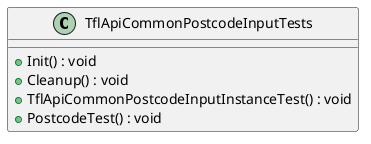 @startuml
class TflApiCommonPostcodeInputTests {
    + Init() : void
    + Cleanup() : void
    + TflApiCommonPostcodeInputInstanceTest() : void
    + PostcodeTest() : void
}
@enduml
